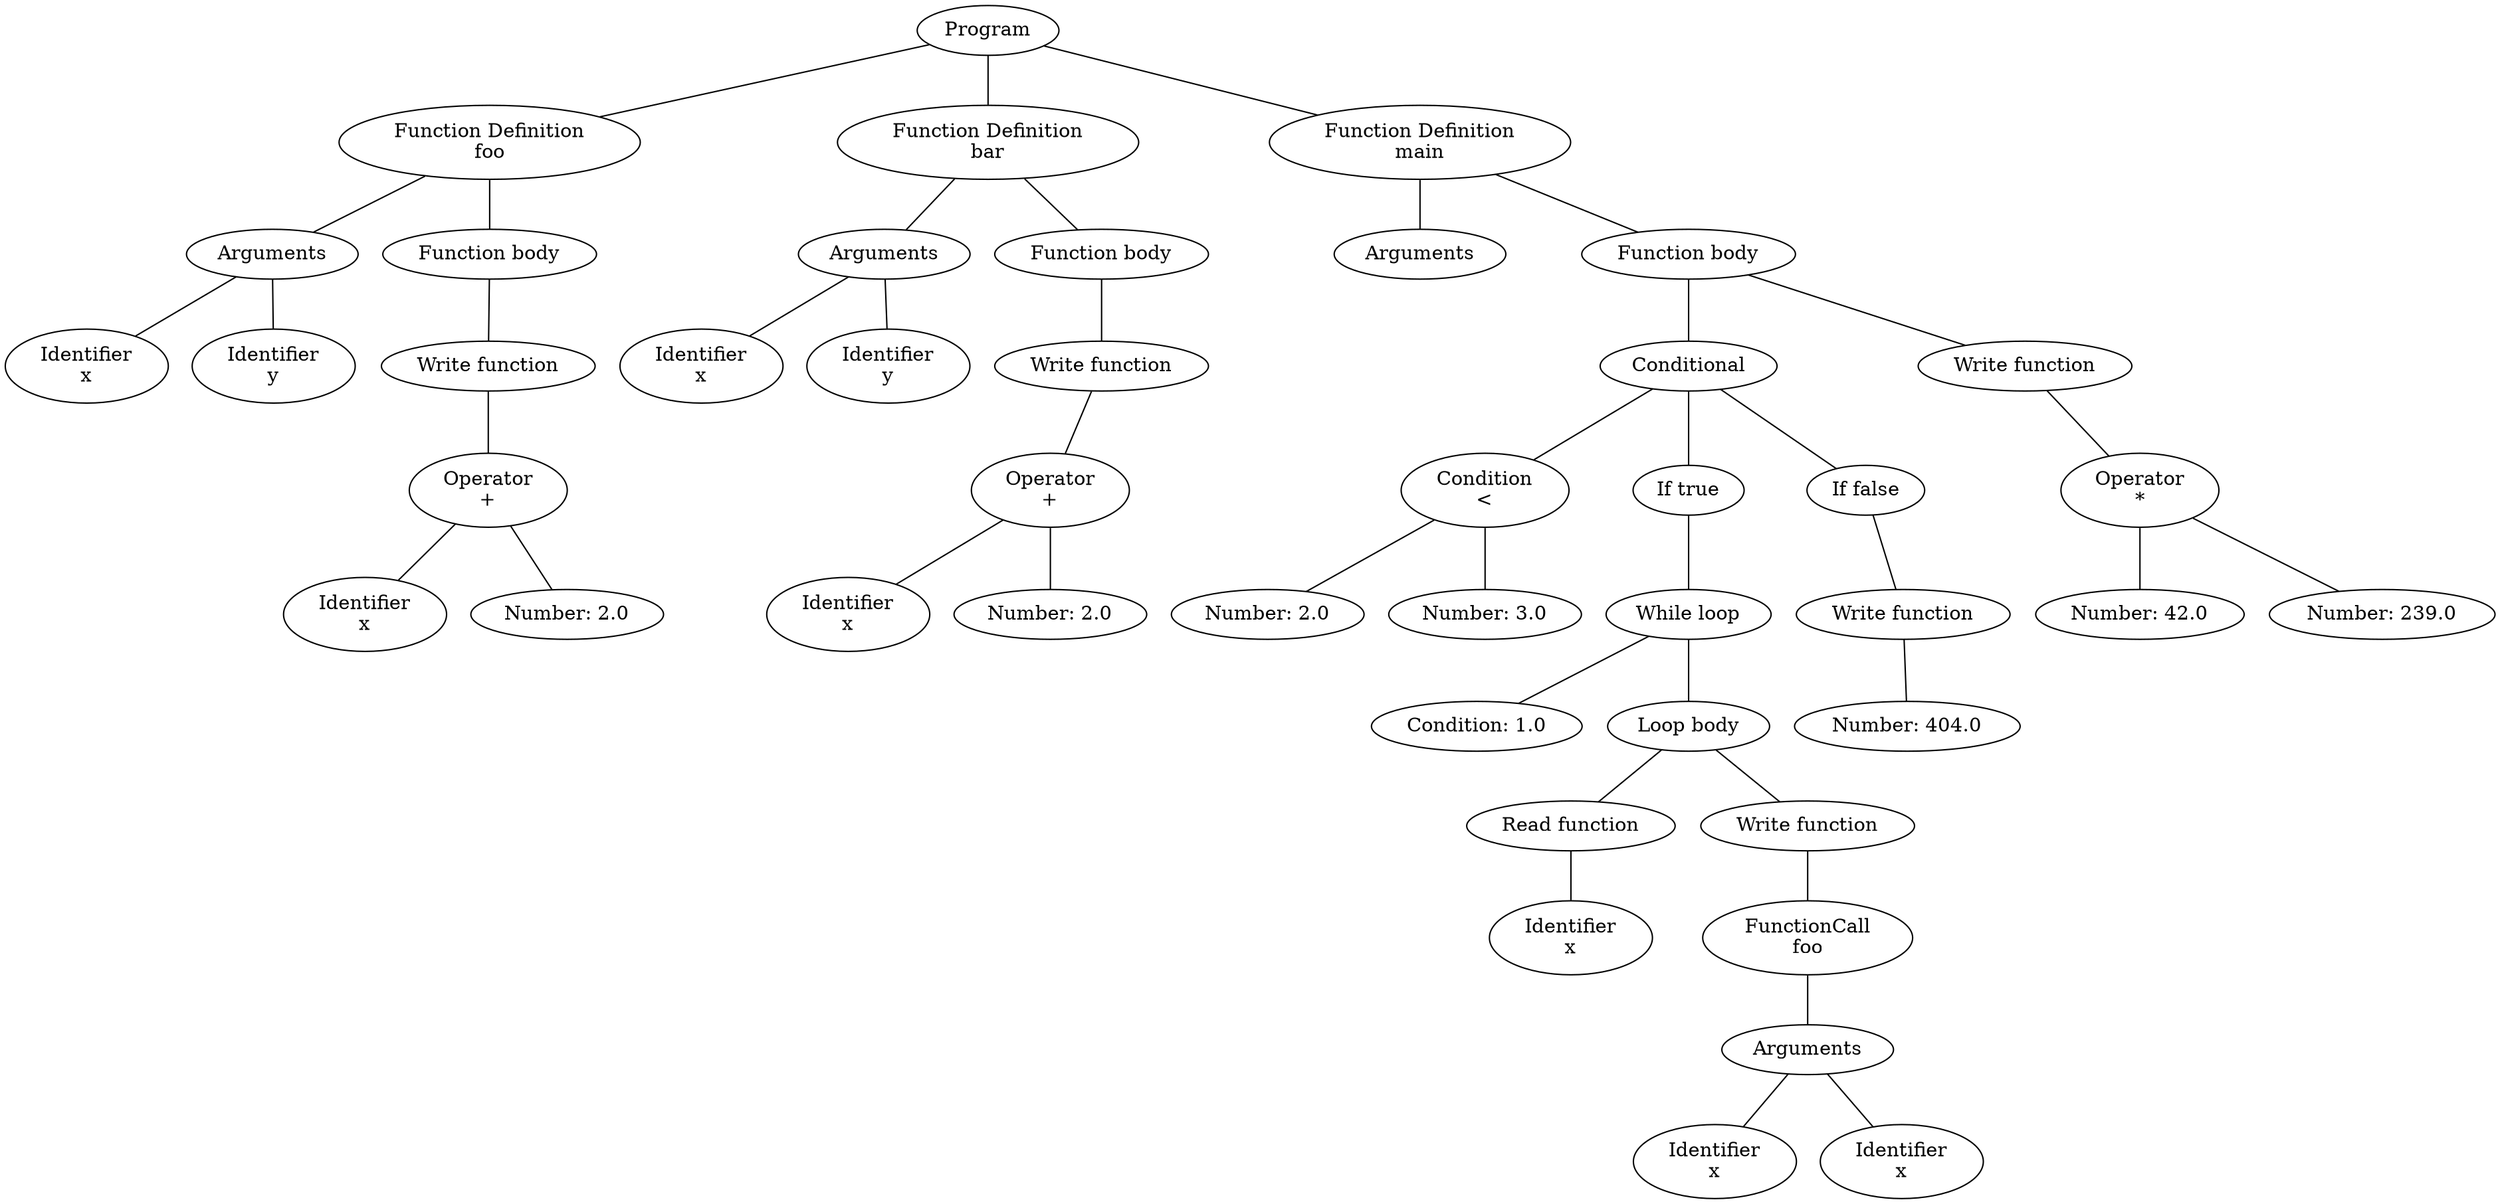 graph {
	140180330410696 [label=Program]
	140180323486760 [label="Function Definition
foo"]
	140180330410696 -- 140180323486760
	140180323487480 [label="Function Definition
bar"]
	140180330410696 -- 140180323487480
	140180323583784 [label="Function Definition
main"]
	140180330410696 -- 140180323583784
	140180323486200 [label=Arguments]
	140180323486760 -- 140180323486200
	140180323486600 [label="Function body"]
	140180323486760 -- 140180323486600
	140180323486920 [label=Arguments]
	140180323487480 -- 140180323486920
	140180323487320 [label="Function body"]
	140180323487480 -- 140180323487320
	140180323487400 [label=Arguments]
	140180323583784 -- 140180323487400
	140180323583624 [label="Function body"]
	140180323583784 -- 140180323583624
	140180323486040 [label="Identifier
x"]
	140180323486200 -- 140180323486040
	140180323486120 [label="Identifier
y"]
	140180323486200 -- 140180323486120
	140180323486520 [label="Write function"]
	140180323486600 -- 140180323486520
	140180323486680 [label="Identifier
x"]
	140180323486920 -- 140180323486680
	140180323486840 [label="Identifier
y"]
	140180323486920 -- 140180323486840
	140180323487240 [label="Write function"]
	140180323487320 -- 140180323487240
	140180323583384 [label=Conditional]
	140180323583624 -- 140180323583384
	140180323583544 [label="Write function"]
	140180323583624 -- 140180323583544
	140180323486360 [label="Operator
+"]
	140180323486520 -- 140180323486360
	140180323487080 [label="Operator
+"]
	140180323487240 -- 140180323487080
	140180323487640 [label="Condition
<"]
	140180323583384 -- 140180323487640
	140180323582824 [label="If true"]
	140180323583384 -- 140180323582824
	140180323583224 [label="If false"]
	140180323583384 -- 140180323583224
	140180323582984 [label="Operator
*"]
	140180323583544 -- 140180323582984
	140180323486280 [label="Identifier
x"]
	140180323486360 -- 140180323486280
	140180323486440 [label="Number: 2.0"]
	140180323486360 -- 140180323486440
	140180323487000 [label="Identifier
x"]
	140180323487080 -- 140180323487000
	140180323487160 [label="Number: 2.0"]
	140180323487080 -- 140180323487160
	140180323487560 [label="Number: 2.0"]
	140180323487640 -- 140180323487560
	140180323582024 [label="Number: 3.0"]
	140180323487640 -- 140180323582024
	140180323582904 [label="While loop"]
	140180323582824 -- 140180323582904
	140180323583144 [label="Write function"]
	140180323583224 -- 140180323583144
	140180323583304 [label="Number: 42.0"]
	140180323582984 -- 140180323583304
	140180323583464 [label="Number: 239.0"]
	140180323582984 -- 140180323583464
	140180323582104 [label="Condition: 1.0"]
	140180323582904 -- 140180323582104
	140180323582744 [label="Loop body"]
	140180323582904 -- 140180323582744
	140180323583064 [label="Number: 404.0"]
	140180323583144 -- 140180323583064
	140180323582264 [label="Read function"]
	140180323582744 -- 140180323582264
	140180323582344 [label="Write function"]
	140180323582744 -- 140180323582344
	140180323582184 [label="Identifier
x"]
	140180323582264 -- 140180323582184
	140180323582664 [label="FunctionCall
foo"]
	140180323582344 -- 140180323582664
	140180323582584 [label=Arguments]
	140180323582664 -- 140180323582584
	140180323582424 [label="Identifier
x"]
	140180323582584 -- 140180323582424
	140180323582504 [label="Identifier
x"]
	140180323582584 -- 140180323582504
}
